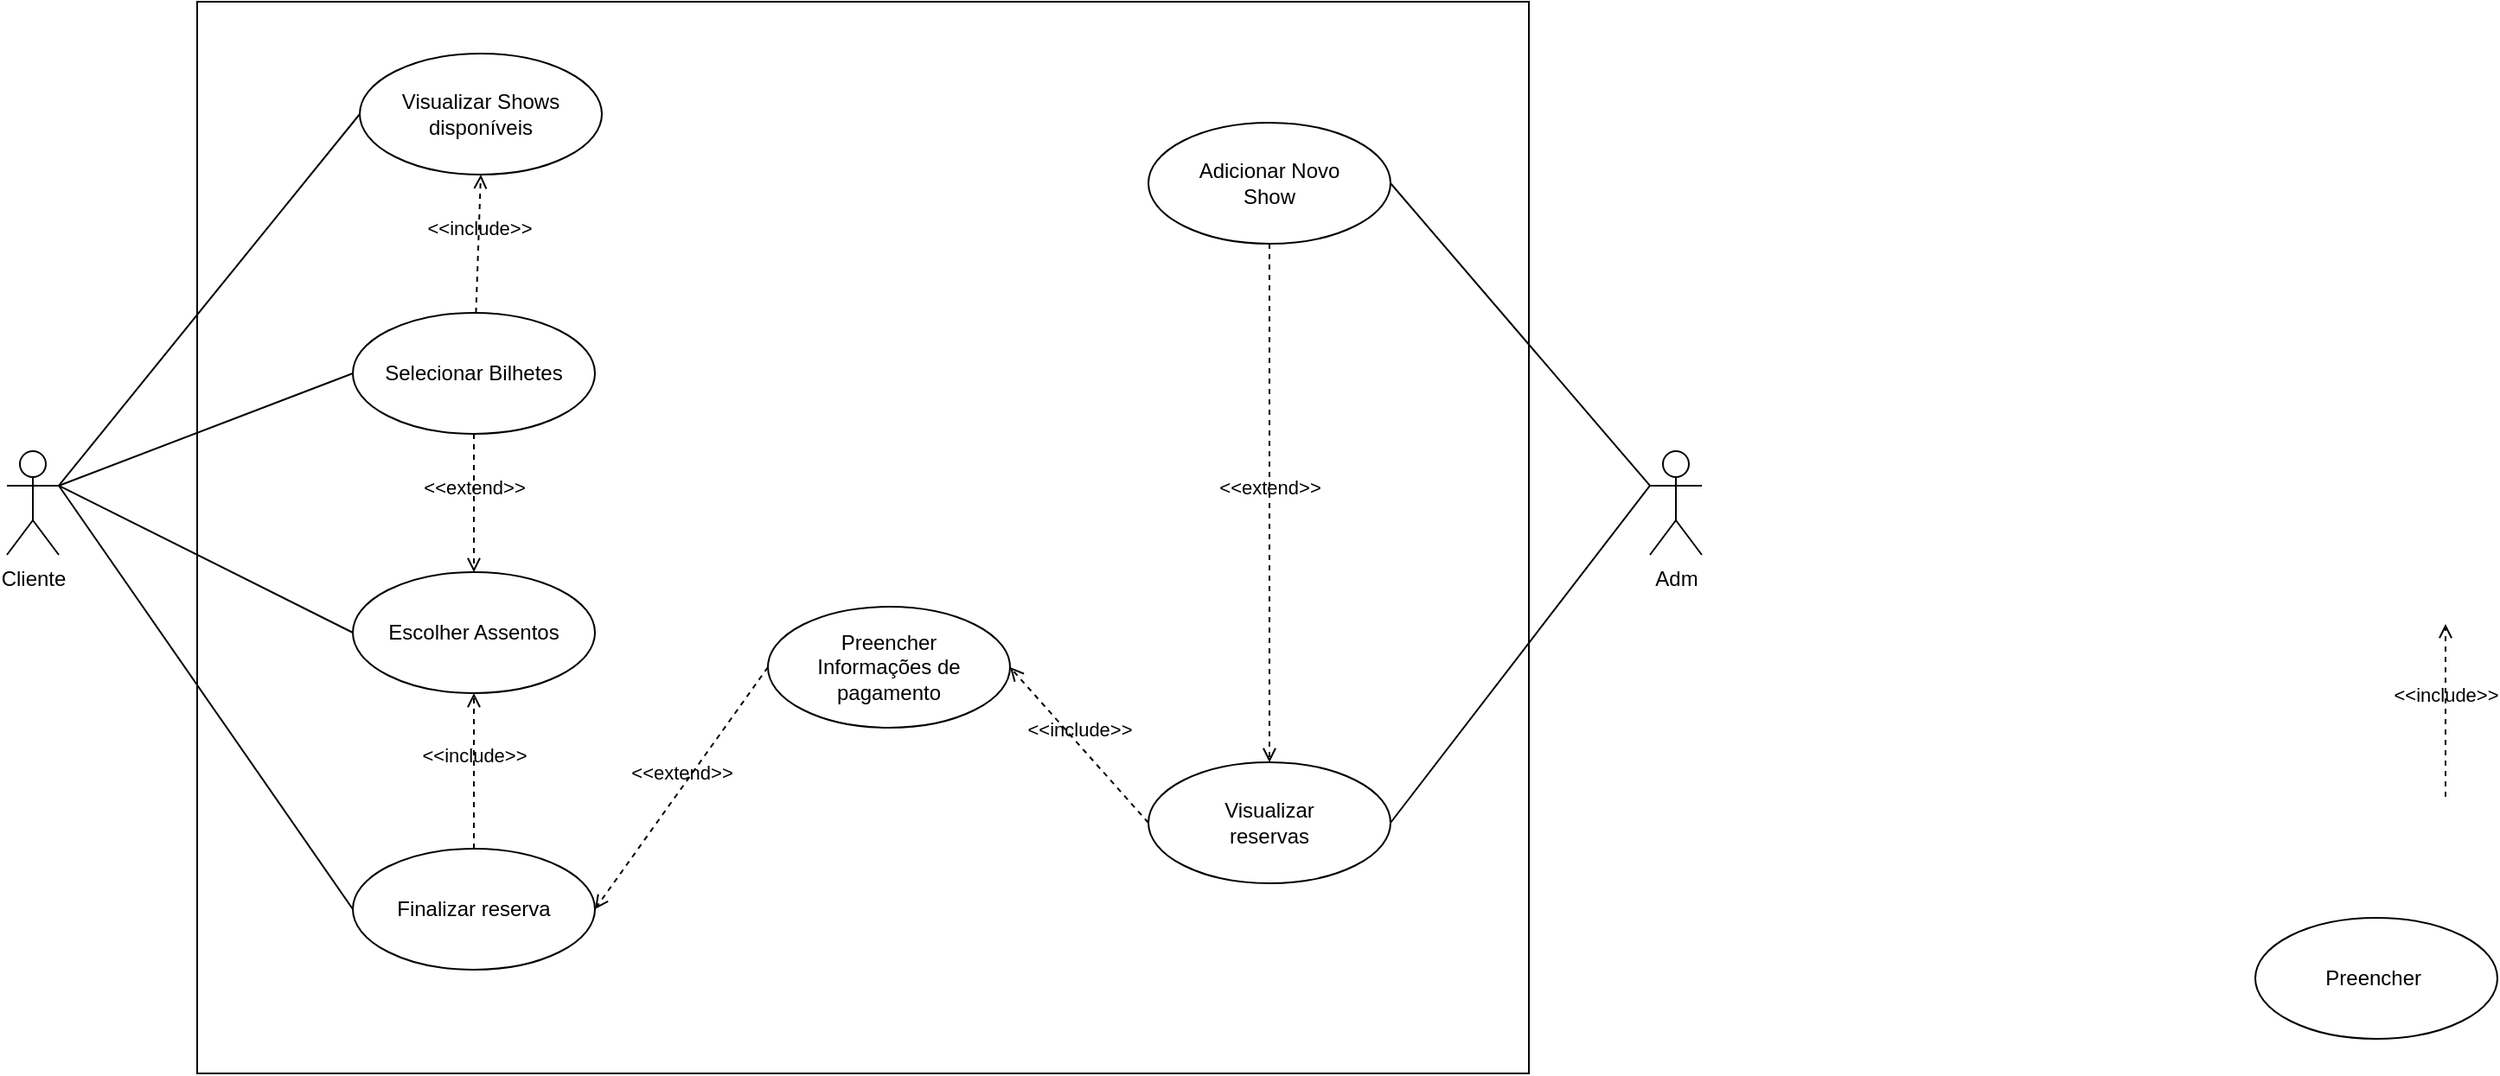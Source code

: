 <mxfile version="21.6.9" type="github">
  <diagram name="Página-1" id="OyHrMm_QhPNNxFdXPSwV">
    <mxGraphModel dx="1122" dy="1894" grid="1" gridSize="10" guides="1" tooltips="1" connect="1" arrows="1" fold="1" page="1" pageScale="1" pageWidth="827" pageHeight="1169" math="0" shadow="0">
      <root>
        <mxCell id="0" />
        <mxCell id="1" parent="0" />
        <mxCell id="Dy-57VyFhOuvi9j7-4jr-33" value="" style="rounded=0;whiteSpace=wrap;html=1;" vertex="1" parent="1">
          <mxGeometry x="180" y="-40" width="770" height="620" as="geometry" />
        </mxCell>
        <mxCell id="Dy-57VyFhOuvi9j7-4jr-1" value="Cliente" style="shape=umlActor;verticalLabelPosition=bottom;verticalAlign=top;html=1;outlineConnect=0;" vertex="1" parent="1">
          <mxGeometry x="70" y="220" width="30" height="60" as="geometry" />
        </mxCell>
        <mxCell id="Dy-57VyFhOuvi9j7-4jr-2" value="Adm" style="shape=umlActor;verticalLabelPosition=bottom;verticalAlign=top;html=1;outlineConnect=0;" vertex="1" parent="1">
          <mxGeometry x="1020" y="220" width="30" height="60" as="geometry" />
        </mxCell>
        <mxCell id="Dy-57VyFhOuvi9j7-4jr-3" value="Visualizar Shows&lt;br&gt;disponíveis" style="ellipse;whiteSpace=wrap;html=1;" vertex="1" parent="1">
          <mxGeometry x="274" y="-10" width="140" height="70" as="geometry" />
        </mxCell>
        <mxCell id="Dy-57VyFhOuvi9j7-4jr-4" value="Selecionar Bilhetes" style="ellipse;whiteSpace=wrap;html=1;" vertex="1" parent="1">
          <mxGeometry x="270" y="140" width="140" height="70" as="geometry" />
        </mxCell>
        <mxCell id="Dy-57VyFhOuvi9j7-4jr-5" value="Escolher Assentos" style="ellipse;whiteSpace=wrap;html=1;" vertex="1" parent="1">
          <mxGeometry x="270" y="290" width="140" height="70" as="geometry" />
        </mxCell>
        <mxCell id="Dy-57VyFhOuvi9j7-4jr-6" value="Finalizar reserva" style="ellipse;whiteSpace=wrap;html=1;" vertex="1" parent="1">
          <mxGeometry x="270" y="450" width="140" height="70" as="geometry" />
        </mxCell>
        <mxCell id="Dy-57VyFhOuvi9j7-4jr-7" value="Adicionar Novo&lt;br&gt;Show" style="ellipse;whiteSpace=wrap;html=1;" vertex="1" parent="1">
          <mxGeometry x="730" y="30" width="140" height="70" as="geometry" />
        </mxCell>
        <mxCell id="Dy-57VyFhOuvi9j7-4jr-8" value="Visualizar&lt;br&gt;reservas" style="ellipse;whiteSpace=wrap;html=1;" vertex="1" parent="1">
          <mxGeometry x="730" y="400" width="140" height="70" as="geometry" />
        </mxCell>
        <mxCell id="Dy-57VyFhOuvi9j7-4jr-11" value="" style="endArrow=none;html=1;rounded=0;exitX=1;exitY=0.333;exitDx=0;exitDy=0;exitPerimeter=0;entryX=0;entryY=0.5;entryDx=0;entryDy=0;" edge="1" parent="1" source="Dy-57VyFhOuvi9j7-4jr-1" target="Dy-57VyFhOuvi9j7-4jr-3">
          <mxGeometry width="50" height="50" relative="1" as="geometry">
            <mxPoint x="120" y="190" as="sourcePoint" />
            <mxPoint x="170" y="140" as="targetPoint" />
          </mxGeometry>
        </mxCell>
        <mxCell id="Dy-57VyFhOuvi9j7-4jr-12" value="" style="endArrow=none;html=1;rounded=0;exitX=1;exitY=0.333;exitDx=0;exitDy=0;exitPerimeter=0;entryX=0;entryY=0.5;entryDx=0;entryDy=0;" edge="1" parent="1" source="Dy-57VyFhOuvi9j7-4jr-1" target="Dy-57VyFhOuvi9j7-4jr-4">
          <mxGeometry width="50" height="50" relative="1" as="geometry">
            <mxPoint x="130" y="200" as="sourcePoint" />
            <mxPoint x="180" y="150" as="targetPoint" />
          </mxGeometry>
        </mxCell>
        <mxCell id="Dy-57VyFhOuvi9j7-4jr-13" value="" style="endArrow=none;html=1;rounded=0;exitX=1;exitY=0.333;exitDx=0;exitDy=0;exitPerimeter=0;entryX=0;entryY=0.5;entryDx=0;entryDy=0;" edge="1" parent="1" source="Dy-57VyFhOuvi9j7-4jr-1" target="Dy-57VyFhOuvi9j7-4jr-5">
          <mxGeometry width="50" height="50" relative="1" as="geometry">
            <mxPoint x="140" y="210" as="sourcePoint" />
            <mxPoint x="190" y="160" as="targetPoint" />
          </mxGeometry>
        </mxCell>
        <mxCell id="Dy-57VyFhOuvi9j7-4jr-14" value="" style="endArrow=none;html=1;rounded=0;exitX=1;exitY=0.333;exitDx=0;exitDy=0;exitPerimeter=0;entryX=0;entryY=0.5;entryDx=0;entryDy=0;" edge="1" parent="1" source="Dy-57VyFhOuvi9j7-4jr-1" target="Dy-57VyFhOuvi9j7-4jr-6">
          <mxGeometry width="50" height="50" relative="1" as="geometry">
            <mxPoint x="150" y="220" as="sourcePoint" />
            <mxPoint x="200" y="170" as="targetPoint" />
          </mxGeometry>
        </mxCell>
        <mxCell id="Dy-57VyFhOuvi9j7-4jr-15" value="" style="endArrow=none;html=1;rounded=0;exitX=1;exitY=0.5;exitDx=0;exitDy=0;entryX=0;entryY=0.333;entryDx=0;entryDy=0;entryPerimeter=0;" edge="1" parent="1" source="Dy-57VyFhOuvi9j7-4jr-7" target="Dy-57VyFhOuvi9j7-4jr-2">
          <mxGeometry width="50" height="50" relative="1" as="geometry">
            <mxPoint x="630" y="680" as="sourcePoint" />
            <mxPoint x="930" y="240" as="targetPoint" />
          </mxGeometry>
        </mxCell>
        <mxCell id="Dy-57VyFhOuvi9j7-4jr-16" value="" style="endArrow=none;html=1;rounded=0;entryX=0;entryY=0.333;entryDx=0;entryDy=0;entryPerimeter=0;exitX=1;exitY=0.5;exitDx=0;exitDy=0;" edge="1" parent="1" source="Dy-57VyFhOuvi9j7-4jr-8" target="Dy-57VyFhOuvi9j7-4jr-2">
          <mxGeometry width="50" height="50" relative="1" as="geometry">
            <mxPoint x="640" y="690" as="sourcePoint" />
            <mxPoint x="700" y="190" as="targetPoint" />
          </mxGeometry>
        </mxCell>
        <mxCell id="Dy-57VyFhOuvi9j7-4jr-21" value="Preencher&lt;br&gt;Informações de pagamento" style="ellipse;whiteSpace=wrap;html=1;" vertex="1" parent="1">
          <mxGeometry x="510" y="310" width="140" height="70" as="geometry" />
        </mxCell>
        <mxCell id="Dy-57VyFhOuvi9j7-4jr-23" value="Preencher&amp;nbsp;" style="ellipse;whiteSpace=wrap;html=1;" vertex="1" parent="1">
          <mxGeometry x="1370" y="490" width="140" height="70" as="geometry" />
        </mxCell>
        <mxCell id="Dy-57VyFhOuvi9j7-4jr-24" value="&amp;lt;&amp;lt;include&amp;gt;&amp;gt;" style="html=1;verticalAlign=bottom;labelBackgroundColor=none;endArrow=open;endFill=0;dashed=1;rounded=0;exitX=0;exitY=0.5;exitDx=0;exitDy=0;entryX=1;entryY=0.5;entryDx=0;entryDy=0;" edge="1" parent="1" source="Dy-57VyFhOuvi9j7-4jr-8" target="Dy-57VyFhOuvi9j7-4jr-21">
          <mxGeometry width="160" relative="1" as="geometry">
            <mxPoint x="700" y="180" as="sourcePoint" />
            <mxPoint x="670" y="245" as="targetPoint" />
          </mxGeometry>
        </mxCell>
        <mxCell id="Dy-57VyFhOuvi9j7-4jr-25" value="&amp;lt;&amp;lt;extend&amp;gt;&amp;gt;" style="html=1;verticalAlign=bottom;labelBackgroundColor=none;endArrow=open;endFill=0;dashed=1;rounded=0;exitX=0;exitY=0.5;exitDx=0;exitDy=0;entryX=1;entryY=0.5;entryDx=0;entryDy=0;" edge="1" parent="1" source="Dy-57VyFhOuvi9j7-4jr-21" target="Dy-57VyFhOuvi9j7-4jr-6">
          <mxGeometry width="160" relative="1" as="geometry">
            <mxPoint x="480" y="90" as="sourcePoint" />
            <mxPoint x="640" y="90" as="targetPoint" />
          </mxGeometry>
        </mxCell>
        <mxCell id="Dy-57VyFhOuvi9j7-4jr-26" value="&amp;lt;&amp;lt;include&amp;gt;&amp;gt;" style="html=1;verticalAlign=bottom;labelBackgroundColor=none;endArrow=open;endFill=0;dashed=1;rounded=0;" edge="1" parent="1">
          <mxGeometry width="160" relative="1" as="geometry">
            <mxPoint x="1480" y="420" as="sourcePoint" />
            <mxPoint x="1480" y="320" as="targetPoint" />
          </mxGeometry>
        </mxCell>
        <mxCell id="Dy-57VyFhOuvi9j7-4jr-29" value="&amp;lt;&amp;lt;include&amp;gt;&amp;gt;" style="html=1;verticalAlign=bottom;labelBackgroundColor=none;endArrow=open;endFill=0;dashed=1;rounded=0;entryX=0.5;entryY=1;entryDx=0;entryDy=0;" edge="1" parent="1" source="Dy-57VyFhOuvi9j7-4jr-4" target="Dy-57VyFhOuvi9j7-4jr-3">
          <mxGeometry width="160" relative="1" as="geometry">
            <mxPoint x="420" y="150" as="sourcePoint" />
            <mxPoint x="420" y="70" as="targetPoint" />
          </mxGeometry>
        </mxCell>
        <mxCell id="Dy-57VyFhOuvi9j7-4jr-30" value="&amp;lt;&amp;lt;extend&amp;gt;&amp;gt;" style="html=1;verticalAlign=bottom;labelBackgroundColor=none;endArrow=open;endFill=0;dashed=1;rounded=0;exitX=0.5;exitY=1;exitDx=0;exitDy=0;entryX=0.5;entryY=0;entryDx=0;entryDy=0;" edge="1" parent="1" source="Dy-57VyFhOuvi9j7-4jr-7" target="Dy-57VyFhOuvi9j7-4jr-8">
          <mxGeometry width="160" relative="1" as="geometry">
            <mxPoint x="880" y="170" as="sourcePoint" />
            <mxPoint x="780" y="310" as="targetPoint" />
          </mxGeometry>
        </mxCell>
        <mxCell id="Dy-57VyFhOuvi9j7-4jr-31" value="&amp;lt;&amp;lt;extend&amp;gt;&amp;gt;" style="html=1;verticalAlign=bottom;labelBackgroundColor=none;endArrow=open;endFill=0;dashed=1;rounded=0;exitX=0.5;exitY=1;exitDx=0;exitDy=0;entryX=0.5;entryY=0;entryDx=0;entryDy=0;" edge="1" parent="1" source="Dy-57VyFhOuvi9j7-4jr-4" target="Dy-57VyFhOuvi9j7-4jr-5">
          <mxGeometry width="160" relative="1" as="geometry">
            <mxPoint x="420" y="220" as="sourcePoint" />
            <mxPoint x="580" y="220" as="targetPoint" />
          </mxGeometry>
        </mxCell>
        <mxCell id="Dy-57VyFhOuvi9j7-4jr-32" value="&amp;lt;&amp;lt;include&amp;gt;&amp;gt;" style="html=1;verticalAlign=bottom;labelBackgroundColor=none;endArrow=open;endFill=0;dashed=1;rounded=0;exitX=0.5;exitY=0;exitDx=0;exitDy=0;entryX=0.5;entryY=1;entryDx=0;entryDy=0;" edge="1" parent="1" source="Dy-57VyFhOuvi9j7-4jr-6" target="Dy-57VyFhOuvi9j7-4jr-5">
          <mxGeometry width="160" relative="1" as="geometry">
            <mxPoint x="420" y="180" as="sourcePoint" />
            <mxPoint x="580" y="180" as="targetPoint" />
          </mxGeometry>
        </mxCell>
      </root>
    </mxGraphModel>
  </diagram>
</mxfile>
